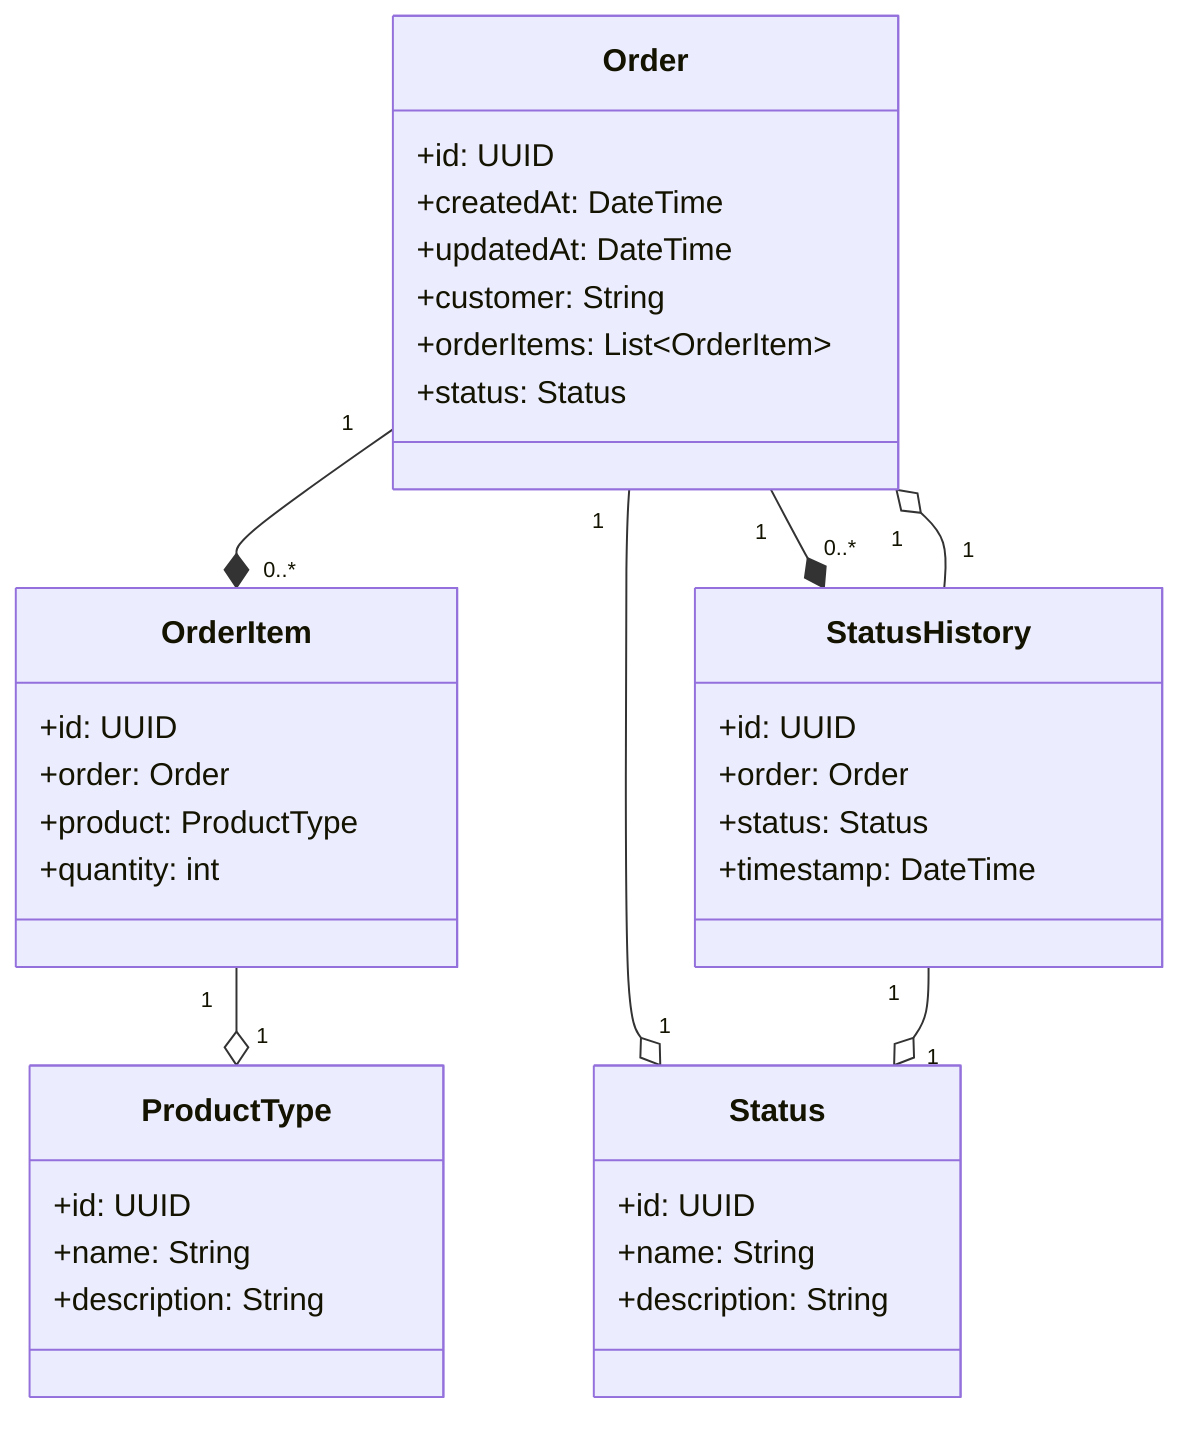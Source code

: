 classDiagram
    class Order {
        +id: UUID
        +createdAt: DateTime
        +updatedAt: DateTime
        +customer: String
        +orderItems: List~OrderItem~
        +status: Status
    }

    class OrderItem {
        +id: UUID
        +order: Order
        +product: ProductType
        +quantity: int
    }

    class ProductType {
        +id: UUID
        +name: String
        +description: String
    }

    class Status {
        +id: UUID
        +name: String
        +description: String
    }

    class StatusHistory {
        +id: UUID
        +order: Order
        +status: Status
        +timestamp: DateTime
    }

    Order "1" --* "0..*" OrderItem
    Order "1" --o "1" Status
    Order "1" --* "0..*" StatusHistory
    OrderItem "1" --o "1" ProductType
    StatusHistory "1" --o "1" Status
    StatusHistory "1" --o "1" Order